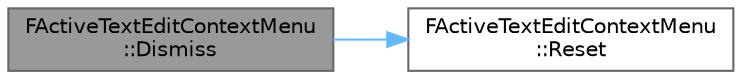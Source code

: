 digraph "FActiveTextEditContextMenu::Dismiss"
{
 // INTERACTIVE_SVG=YES
 // LATEX_PDF_SIZE
  bgcolor="transparent";
  edge [fontname=Helvetica,fontsize=10,labelfontname=Helvetica,labelfontsize=10];
  node [fontname=Helvetica,fontsize=10,shape=box,height=0.2,width=0.4];
  rankdir="LR";
  Node1 [id="Node000001",label="FActiveTextEditContextMenu\l::Dismiss",height=0.2,width=0.4,color="gray40", fillcolor="grey60", style="filled", fontcolor="black",tooltip="Called to dismiss the active context menu."];
  Node1 -> Node2 [id="edge1_Node000001_Node000002",color="steelblue1",style="solid",tooltip=" "];
  Node2 [id="Node000002",label="FActiveTextEditContextMenu\l::Reset",height=0.2,width=0.4,color="grey40", fillcolor="white", style="filled",URL="$d1/d36/classFActiveTextEditContextMenu.html#a5b6626598ba98e6aeb5ec1d8eb410b5f",tooltip="Called to reset the active context menu state."];
}
